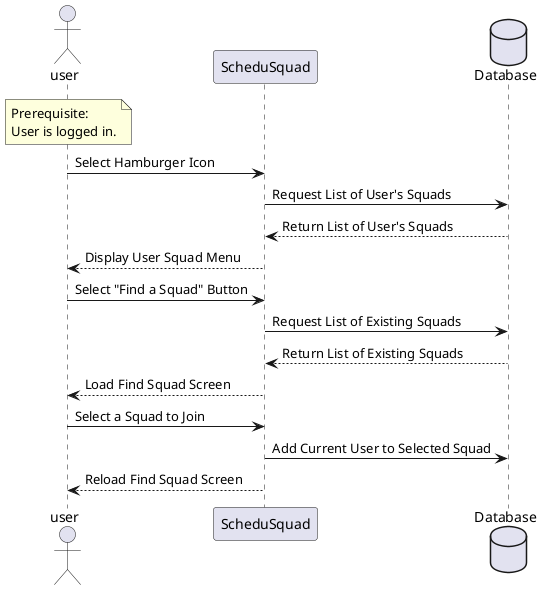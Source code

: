 @startuml Find Squad
actor user
participant ScheduSquad as app
database Database as db

note over user
Prerequisite:
User is logged in.
end note

user -> app : Select Hamburger Icon
app -> db : Request List of User's Squads
db --> app : Return List of User's Squads
app --> user : Display User Squad Menu
user -> app : Select "Find a Squad" Button
app -> db : Request List of Existing Squads
db --> app : Return List of Existing Squads
app --> user : Load Find Squad Screen

user -> app : Select a Squad to Join
app -> db : Add Current User to Selected Squad
app --> user : Reload Find Squad Screen

@enduml